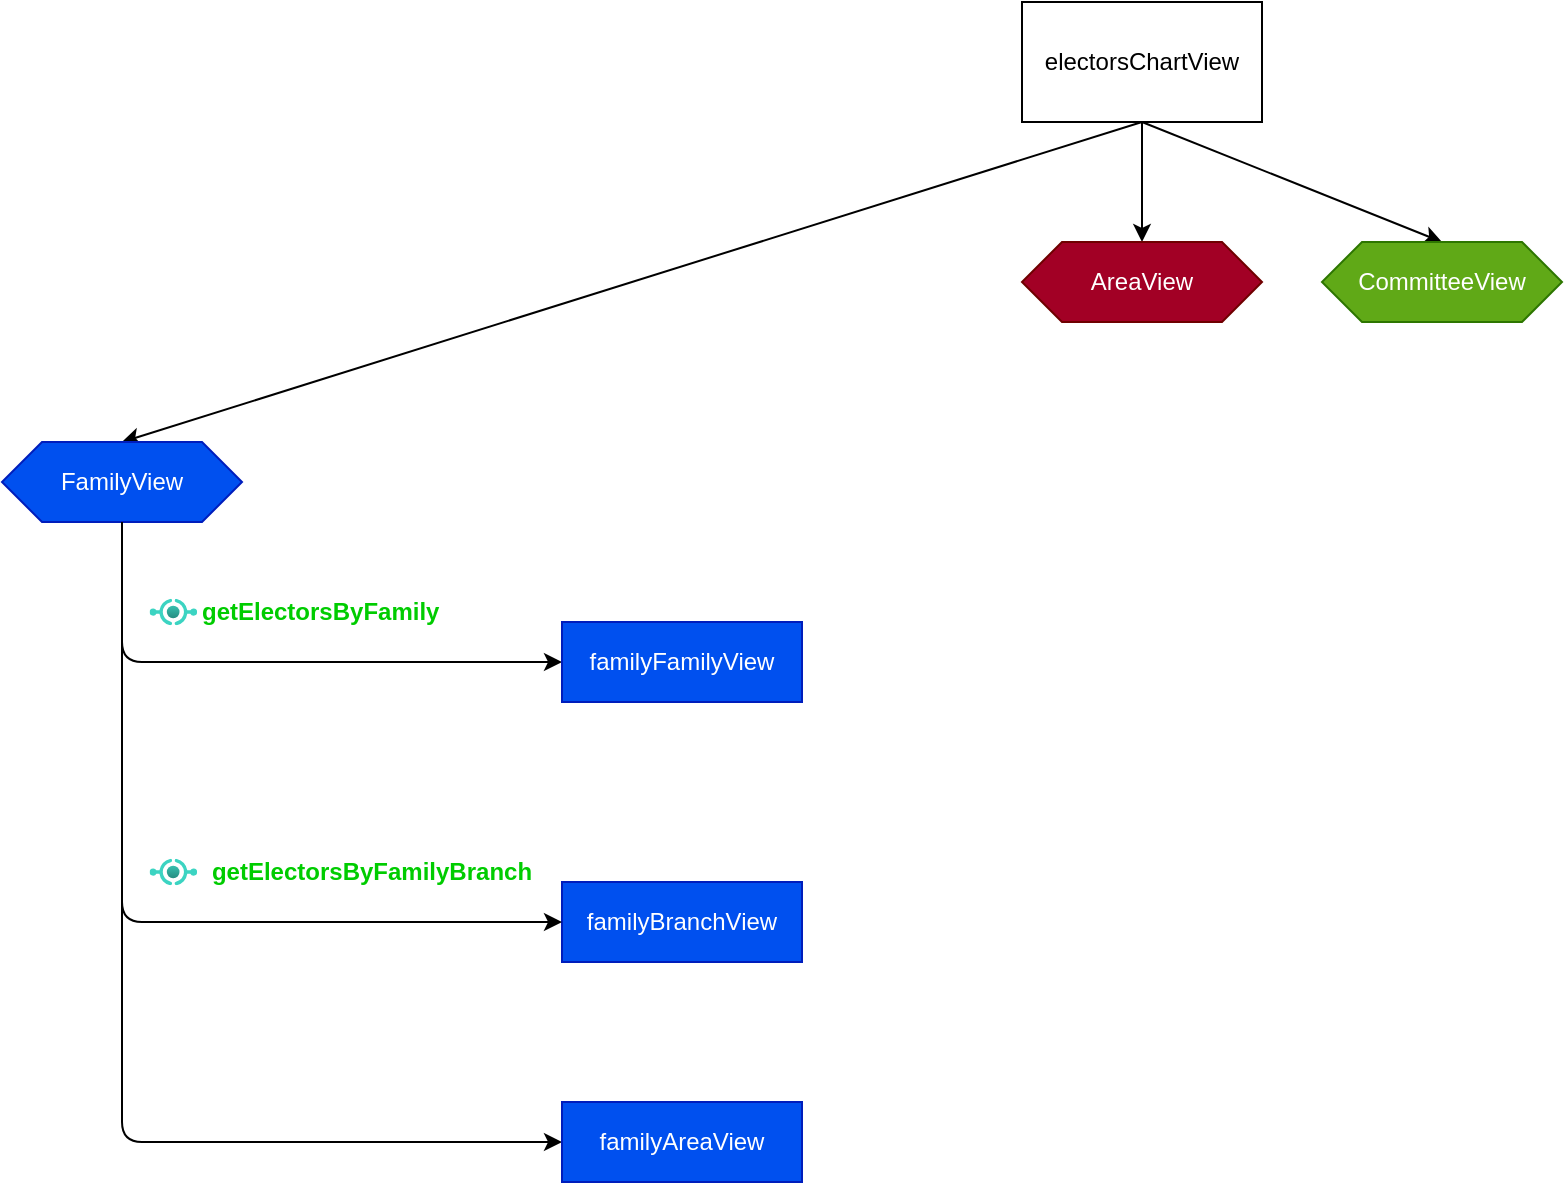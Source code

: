 <mxfile>
    <diagram id="jZD7C_5DNWSoU2I2G_pR" name="Page-1">
        <mxGraphModel dx="1343" dy="522" grid="1" gridSize="10" guides="1" tooltips="1" connect="1" arrows="1" fold="1" page="1" pageScale="1" pageWidth="850" pageHeight="1100" math="0" shadow="0">
            <root>
                <mxCell id="0"/>
                <mxCell id="1" parent="0"/>
                <mxCell id="7" value="" style="edgeStyle=none;html=1;exitX=0.5;exitY=1;exitDx=0;exitDy=0;entryX=0.5;entryY=0;entryDx=0;entryDy=0;" edge="1" parent="1" source="3" target="4">
                    <mxGeometry relative="1" as="geometry"/>
                </mxCell>
                <mxCell id="12" style="edgeStyle=none;html=1;" edge="1" parent="1" source="3" target="10">
                    <mxGeometry relative="1" as="geometry"/>
                </mxCell>
                <mxCell id="13" style="edgeStyle=none;html=1;entryX=0.5;entryY=0;entryDx=0;entryDy=0;exitX=0.5;exitY=1;exitDx=0;exitDy=0;" edge="1" parent="1" source="3" target="11">
                    <mxGeometry relative="1" as="geometry"/>
                </mxCell>
                <mxCell id="3" value="electorsChartView" style="rounded=0;whiteSpace=wrap;html=1;" vertex="1" parent="1">
                    <mxGeometry x="300" y="70" width="120" height="60" as="geometry"/>
                </mxCell>
                <mxCell id="15" style="edgeStyle=none;html=1;exitX=0.5;exitY=1;exitDx=0;exitDy=0;entryX=0;entryY=0.5;entryDx=0;entryDy=0;" edge="1" parent="1" source="4" target="14">
                    <mxGeometry relative="1" as="geometry">
                        <Array as="points">
                            <mxPoint x="-150" y="340"/>
                            <mxPoint x="-150" y="400"/>
                        </Array>
                    </mxGeometry>
                </mxCell>
                <mxCell id="19" style="edgeStyle=none;html=1;entryX=0;entryY=0.5;entryDx=0;entryDy=0;exitX=0.5;exitY=1;exitDx=0;exitDy=0;" edge="1" parent="1" source="4" target="17">
                    <mxGeometry relative="1" as="geometry">
                        <Array as="points">
                            <mxPoint x="-150" y="340"/>
                            <mxPoint x="-150" y="640"/>
                        </Array>
                    </mxGeometry>
                </mxCell>
                <mxCell id="4" value="FamilyView" style="shape=hexagon;perimeter=hexagonPerimeter2;whiteSpace=wrap;html=1;fixedSize=1;rounded=0;fillColor=#0050ef;fontColor=#ffffff;strokeColor=#001DBC;" vertex="1" parent="1">
                    <mxGeometry x="-210" y="290" width="120" height="40" as="geometry"/>
                </mxCell>
                <mxCell id="10" value="AreaView" style="shape=hexagon;perimeter=hexagonPerimeter2;whiteSpace=wrap;html=1;fixedSize=1;rounded=0;fillColor=#a20025;fontColor=#ffffff;strokeColor=#6F0000;" vertex="1" parent="1">
                    <mxGeometry x="300" y="190" width="120" height="40" as="geometry"/>
                </mxCell>
                <mxCell id="11" value="CommitteeView" style="shape=hexagon;perimeter=hexagonPerimeter2;whiteSpace=wrap;html=1;fixedSize=1;rounded=0;fillColor=#60a917;fontColor=#ffffff;strokeColor=#2D7600;" vertex="1" parent="1">
                    <mxGeometry x="450" y="190" width="120" height="40" as="geometry"/>
                </mxCell>
                <mxCell id="14" value="familyFamilyView" style="whiteSpace=wrap;html=1;fillColor=#0050ef;strokeColor=#001DBC;fontColor=#ffffff;rounded=0;" vertex="1" parent="1">
                    <mxGeometry x="70" y="380" width="120" height="40" as="geometry"/>
                </mxCell>
                <mxCell id="16" value="familyBranchView" style="whiteSpace=wrap;html=1;fillColor=#0050ef;strokeColor=#001DBC;fontColor=#ffffff;rounded=0;" vertex="1" parent="1">
                    <mxGeometry x="70" y="510" width="120" height="40" as="geometry"/>
                </mxCell>
                <mxCell id="17" value="familyAreaView" style="whiteSpace=wrap;html=1;fillColor=#0050ef;strokeColor=#001DBC;fontColor=#ffffff;rounded=0;" vertex="1" parent="1">
                    <mxGeometry x="70" y="620" width="120" height="40" as="geometry"/>
                </mxCell>
                <mxCell id="18" style="edgeStyle=none;html=1;exitX=0.5;exitY=1;exitDx=0;exitDy=0;" edge="1" parent="1" source="4" target="16">
                    <mxGeometry relative="1" as="geometry">
                        <mxPoint x="130" y="240" as="sourcePoint"/>
                        <mxPoint x="15.455" y="330" as="targetPoint"/>
                        <Array as="points">
                            <mxPoint x="-150" y="340"/>
                            <mxPoint x="-150" y="530"/>
                        </Array>
                    </mxGeometry>
                </mxCell>
                <mxCell id="26" value="&lt;b&gt;getElectorsByFamily&lt;/b&gt;" style="whiteSpace=wrap;html=1;strokeColor=none;fontColor=#00CC00;align=left;" vertex="1" parent="1">
                    <mxGeometry x="-112.42" y="360" width="174.21" height="30" as="geometry"/>
                </mxCell>
                <mxCell id="25" value="" style="aspect=fixed;html=1;points=[];align=center;image;fontSize=12;image=img/lib/azure2/other/API_Proxy.svg;" vertex="1" parent="1">
                    <mxGeometry x="-136.21" y="368.36" width="23.79" height="13.29" as="geometry"/>
                </mxCell>
                <mxCell id="27" value="&lt;b&gt;getElectorsByFamilyBranch&lt;/b&gt;" style="whiteSpace=wrap;html=1;strokeColor=none;fontColor=#00CC00;" vertex="1" parent="1">
                    <mxGeometry x="-112.42" y="490" width="174.21" height="30" as="geometry"/>
                </mxCell>
                <mxCell id="28" value="" style="aspect=fixed;html=1;points=[];align=center;image;fontSize=12;image=img/lib/azure2/other/API_Proxy.svg;" vertex="1" parent="1">
                    <mxGeometry x="-136.21" y="498.36" width="23.79" height="13.29" as="geometry"/>
                </mxCell>
            </root>
        </mxGraphModel>
    </diagram>
</mxfile>